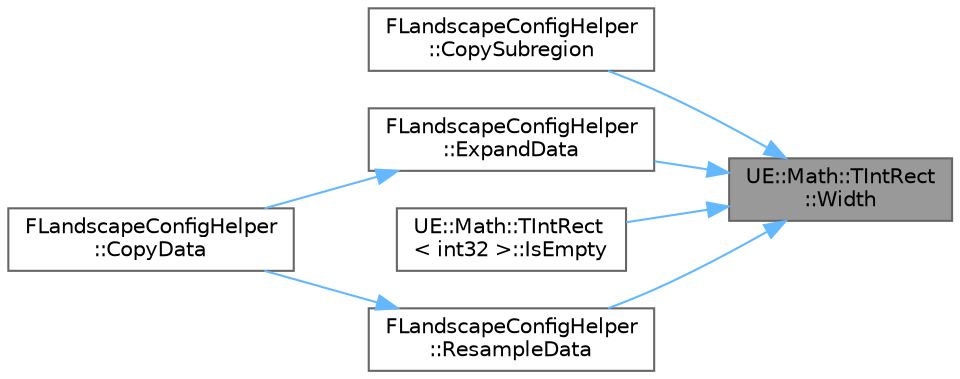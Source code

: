 digraph "UE::Math::TIntRect::Width"
{
 // INTERACTIVE_SVG=YES
 // LATEX_PDF_SIZE
  bgcolor="transparent";
  edge [fontname=Helvetica,fontsize=10,labelfontname=Helvetica,labelfontsize=10];
  node [fontname=Helvetica,fontsize=10,shape=box,height=0.2,width=0.4];
  rankdir="RL";
  Node1 [id="Node000001",label="UE::Math::TIntRect\l::Width",height=0.2,width=0.4,color="gray40", fillcolor="grey60", style="filled", fontcolor="black",tooltip="Gets the width of the rectangle."];
  Node1 -> Node2 [id="edge1_Node000001_Node000002",dir="back",color="steelblue1",style="solid",tooltip=" "];
  Node2 [id="Node000002",label="FLandscapeConfigHelper\l::CopySubregion",height=0.2,width=0.4,color="grey40", fillcolor="white", style="filled",URL="$d5/d57/classFLandscapeConfigHelper.html#a6ebcf588626590f136510166ba7e575a",tooltip=" "];
  Node1 -> Node3 [id="edge2_Node000001_Node000003",dir="back",color="steelblue1",style="solid",tooltip=" "];
  Node3 [id="Node000003",label="FLandscapeConfigHelper\l::ExpandData",height=0.2,width=0.4,color="grey40", fillcolor="white", style="filled",URL="$d5/d57/classFLandscapeConfigHelper.html#a26b941acf7eabdb4bdcc10eef44b2cb9",tooltip=" "];
  Node3 -> Node4 [id="edge3_Node000003_Node000004",dir="back",color="steelblue1",style="solid",tooltip=" "];
  Node4 [id="Node000004",label="FLandscapeConfigHelper\l::CopyData",height=0.2,width=0.4,color="grey40", fillcolor="white", style="filled",URL="$d5/d57/classFLandscapeConfigHelper.html#aaff16fbd4fc7f08074828340704b376d",tooltip=" "];
  Node1 -> Node5 [id="edge4_Node000001_Node000005",dir="back",color="steelblue1",style="solid",tooltip=" "];
  Node5 [id="Node000005",label="UE::Math::TIntRect\l\< int32 \>::IsEmpty",height=0.2,width=0.4,color="grey40", fillcolor="white", style="filled",URL="$d5/dbf/structUE_1_1Math_1_1TIntRect.html#a5f3d7e470bc8ceb8ead0af4cfacf3331",tooltip=" "];
  Node1 -> Node6 [id="edge5_Node000001_Node000006",dir="back",color="steelblue1",style="solid",tooltip=" "];
  Node6 [id="Node000006",label="FLandscapeConfigHelper\l::ResampleData",height=0.2,width=0.4,color="grey40", fillcolor="white", style="filled",URL="$d5/d57/classFLandscapeConfigHelper.html#a7bcaa423ca4bebc022be7b0a3720450d",tooltip=" "];
  Node6 -> Node4 [id="edge6_Node000006_Node000004",dir="back",color="steelblue1",style="solid",tooltip=" "];
}
